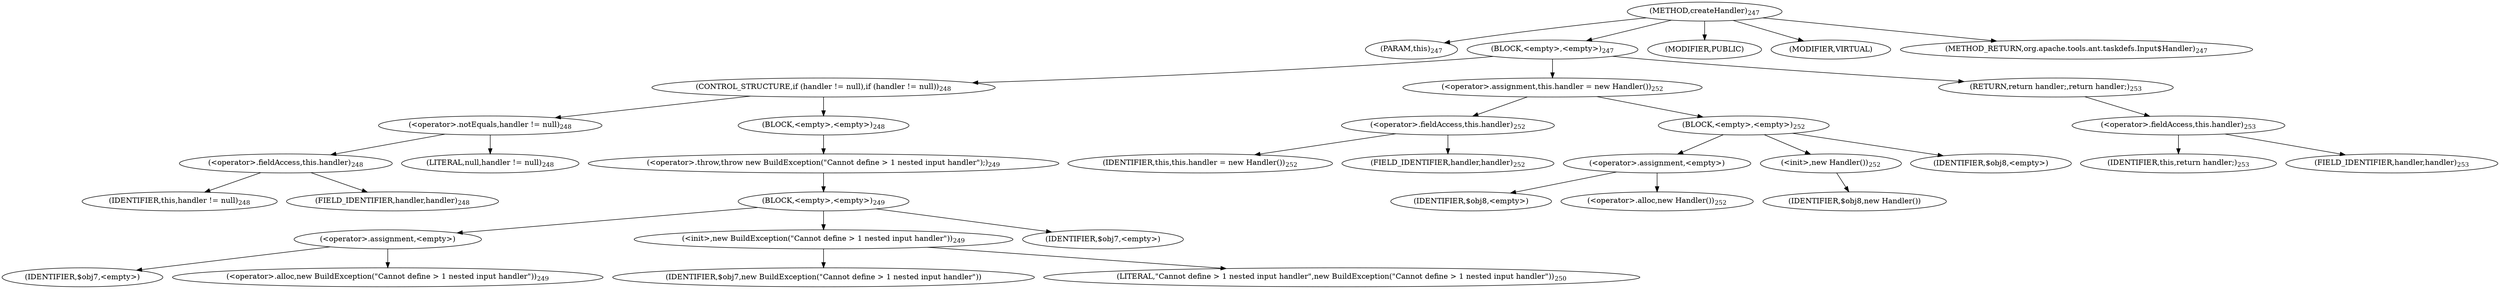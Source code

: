 digraph "createHandler" {  
"537" [label = <(METHOD,createHandler)<SUB>247</SUB>> ]
"538" [label = <(PARAM,this)<SUB>247</SUB>> ]
"539" [label = <(BLOCK,&lt;empty&gt;,&lt;empty&gt;)<SUB>247</SUB>> ]
"540" [label = <(CONTROL_STRUCTURE,if (handler != null),if (handler != null))<SUB>248</SUB>> ]
"541" [label = <(&lt;operator&gt;.notEquals,handler != null)<SUB>248</SUB>> ]
"542" [label = <(&lt;operator&gt;.fieldAccess,this.handler)<SUB>248</SUB>> ]
"543" [label = <(IDENTIFIER,this,handler != null)<SUB>248</SUB>> ]
"544" [label = <(FIELD_IDENTIFIER,handler,handler)<SUB>248</SUB>> ]
"545" [label = <(LITERAL,null,handler != null)<SUB>248</SUB>> ]
"546" [label = <(BLOCK,&lt;empty&gt;,&lt;empty&gt;)<SUB>248</SUB>> ]
"547" [label = <(&lt;operator&gt;.throw,throw new BuildException(&quot;Cannot define &gt; 1 nested input handler&quot;);)<SUB>249</SUB>> ]
"548" [label = <(BLOCK,&lt;empty&gt;,&lt;empty&gt;)<SUB>249</SUB>> ]
"549" [label = <(&lt;operator&gt;.assignment,&lt;empty&gt;)> ]
"550" [label = <(IDENTIFIER,$obj7,&lt;empty&gt;)> ]
"551" [label = <(&lt;operator&gt;.alloc,new BuildException(&quot;Cannot define &gt; 1 nested input handler&quot;))<SUB>249</SUB>> ]
"552" [label = <(&lt;init&gt;,new BuildException(&quot;Cannot define &gt; 1 nested input handler&quot;))<SUB>249</SUB>> ]
"553" [label = <(IDENTIFIER,$obj7,new BuildException(&quot;Cannot define &gt; 1 nested input handler&quot;))> ]
"554" [label = <(LITERAL,&quot;Cannot define &gt; 1 nested input handler&quot;,new BuildException(&quot;Cannot define &gt; 1 nested input handler&quot;))<SUB>250</SUB>> ]
"555" [label = <(IDENTIFIER,$obj7,&lt;empty&gt;)> ]
"556" [label = <(&lt;operator&gt;.assignment,this.handler = new Handler())<SUB>252</SUB>> ]
"557" [label = <(&lt;operator&gt;.fieldAccess,this.handler)<SUB>252</SUB>> ]
"558" [label = <(IDENTIFIER,this,this.handler = new Handler())<SUB>252</SUB>> ]
"559" [label = <(FIELD_IDENTIFIER,handler,handler)<SUB>252</SUB>> ]
"560" [label = <(BLOCK,&lt;empty&gt;,&lt;empty&gt;)<SUB>252</SUB>> ]
"561" [label = <(&lt;operator&gt;.assignment,&lt;empty&gt;)> ]
"562" [label = <(IDENTIFIER,$obj8,&lt;empty&gt;)> ]
"563" [label = <(&lt;operator&gt;.alloc,new Handler())<SUB>252</SUB>> ]
"564" [label = <(&lt;init&gt;,new Handler())<SUB>252</SUB>> ]
"565" [label = <(IDENTIFIER,$obj8,new Handler())> ]
"566" [label = <(IDENTIFIER,$obj8,&lt;empty&gt;)> ]
"567" [label = <(RETURN,return handler;,return handler;)<SUB>253</SUB>> ]
"568" [label = <(&lt;operator&gt;.fieldAccess,this.handler)<SUB>253</SUB>> ]
"569" [label = <(IDENTIFIER,this,return handler;)<SUB>253</SUB>> ]
"570" [label = <(FIELD_IDENTIFIER,handler,handler)<SUB>253</SUB>> ]
"571" [label = <(MODIFIER,PUBLIC)> ]
"572" [label = <(MODIFIER,VIRTUAL)> ]
"573" [label = <(METHOD_RETURN,org.apache.tools.ant.taskdefs.Input$Handler)<SUB>247</SUB>> ]
  "537" -> "538" 
  "537" -> "539" 
  "537" -> "571" 
  "537" -> "572" 
  "537" -> "573" 
  "539" -> "540" 
  "539" -> "556" 
  "539" -> "567" 
  "540" -> "541" 
  "540" -> "546" 
  "541" -> "542" 
  "541" -> "545" 
  "542" -> "543" 
  "542" -> "544" 
  "546" -> "547" 
  "547" -> "548" 
  "548" -> "549" 
  "548" -> "552" 
  "548" -> "555" 
  "549" -> "550" 
  "549" -> "551" 
  "552" -> "553" 
  "552" -> "554" 
  "556" -> "557" 
  "556" -> "560" 
  "557" -> "558" 
  "557" -> "559" 
  "560" -> "561" 
  "560" -> "564" 
  "560" -> "566" 
  "561" -> "562" 
  "561" -> "563" 
  "564" -> "565" 
  "567" -> "568" 
  "568" -> "569" 
  "568" -> "570" 
}
